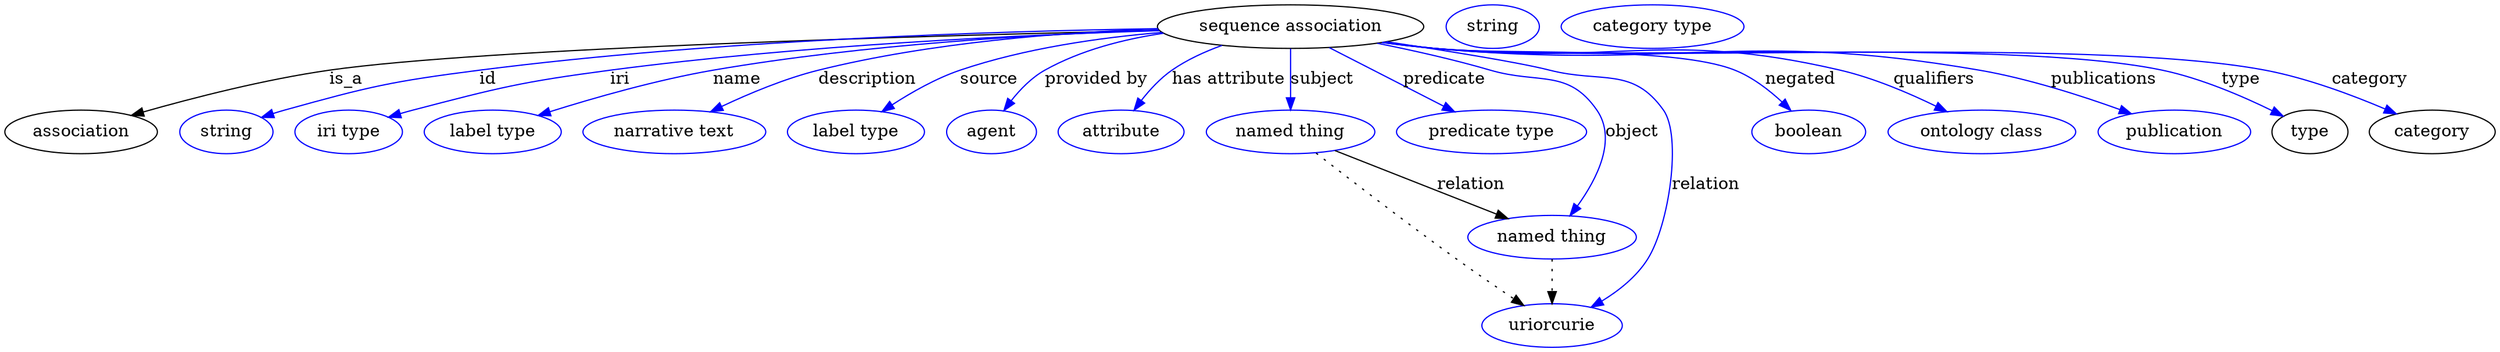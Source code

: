 digraph {
	graph [bb="0,0,2055,283"];
	node [label="\N"];
	"sequence association"	 [height=0.5,
		label="sequence association",
		pos="1061,265",
		width=3.0511];
	association	 [height=0.5,
		pos="63.044,178",
		width=1.7512];
	"sequence association" -> association	 [label=is_a,
		lp="281.04,221.5",
		pos="e,105.92,191.38 951.76,262.74 765.89,258.45 395.82,247.82 267.04,229 214.82,221.37 156.52,206.09 115.66,194.24"];
	id	 [color=blue,
		height=0.5,
		label=string,
		pos="182.04,178",
		width=1.0652];
	"sequence association" -> id	 [color=blue,
		label=id,
		lp="397.04,221.5",
		pos="e,211.25,189.77 953.64,261.2 792.49,255.16 495.76,242.66 390.04,229 318.04,219.7 299.8,216.14 230.04,196 227.06,195.14 224,194.18 \
220.94,193.16",
		style=solid];
	iri	 [color=blue,
		height=0.5,
		label="iri type",
		pos="283.04,178",
		width=1.2277];
	"sequence association" -> iri	 [color=blue,
		label=iri,
		lp="505.04,221.5",
		pos="e,316.21,189.97 952.22,262.52 838.31,258.88 654.47,250.05 497.04,229 424.65,219.32 406.54,215.12 336.04,196 332.71,195.1 329.27,\
194.09 325.84,193.04",
		style=solid];
	name	 [color=blue,
		height=0.5,
		label="label type",
		pos="402.04,178",
		width=1.5707];
	"sequence association" -> name	 [color=blue,
		label=name,
		lp="602.04,221.5",
		pos="e,440.49,191.33 956.19,259.59 837.4,253.02 651.33,241.29 582.04,229 536.59,220.94 486.12,206.11 450.22,194.51",
		style=solid];
	description	 [color=blue,
		height=0.5,
		label="narrative text",
		pos="552.04,178",
		width=2.0943];
	"sequence association" -> description	 [color=blue,
		label=description,
		lp="710.04,221.5",
		pos="e,582.85,194.68 956.6,259.17 859.27,253.06 721.5,242.47 669.04,229 642.38,222.15 614.04,209.94 591.93,199.18",
		style=solid];
	source	 [color=blue,
		height=0.5,
		label="label type",
		pos="702.04,178",
		width=1.5707];
	"sequence association" -> source	 [color=blue,
		label=source,
		lp="811.54,221.5",
		pos="e,724.22,194.79 964.18,256.48 898.86,249.93 818.98,240.14 787.04,229 767.89,222.32 748.36,210.98 732.85,200.69",
		style=solid];
	"provided by"	 [color=blue,
		height=0.5,
		label=agent,
		pos="814.04,178",
		width=1.0291];
	"sequence association" -> "provided by"	 [color=blue,
		label="provided by",
		lp="900.54,221.5",
		pos="e,824.53,195.43 969.9,254.87 925.37,248.73 877.29,239.95 858.04,229 847.31,222.89 837.94,213.14 830.63,203.79",
		style=solid];
	"has attribute"	 [color=blue,
		height=0.5,
		label=attribute,
		pos="921.04,178",
		width=1.4443];
	"sequence association" -> "has attribute"	 [color=blue,
		label="has attribute",
		lp="1010,221.5",
		pos="e,932.03,195.65 1003.6,249.63 989.58,244.38 975.17,237.6 963.04,229 953.54,222.26 944.97,212.84 938.09,203.93",
		style=solid];
	subject	 [color=blue,
		height=0.5,
		label="named thing",
		pos="1061,178",
		width=1.9318];
	"sequence association" -> subject	 [color=blue,
		label=subject,
		lp="1087.5,221.5",
		pos="e,1061,196 1061,246.97 1061,235.19 1061,219.56 1061,206.16",
		style=solid];
	predicate	 [color=blue,
		height=0.5,
		label="predicate type",
		pos="1227,178",
		width=2.1845];
	"sequence association" -> predicate	 [color=blue,
		label=predicate,
		lp="1188.5,221.5",
		pos="e,1195.4,194.56 1093.8,247.81 1120.4,233.87 1158.1,214.15 1186.5,199.23",
		style=solid];
	object	 [color=blue,
		height=0.5,
		label="named thing",
		pos="1278,91",
		width=1.9318];
	"sequence association" -> object	 [color=blue,
		label=object,
		lp="1345.5,178",
		pos="e,1293.5,108.67 1134.3,251.49 1163.4,245.51 1197.1,237.82 1227,229 1267.1,217.21 1291.3,230.33 1315,196 1331.8,171.77 1315.5,139.14 \
1299.5,116.72",
		style=solid];
	relation	 [color=blue,
		height=0.5,
		label=uriorcurie,
		pos="1278,18",
		width=1.6068];
	"sequence association" -> relation	 [color=blue,
		label=relation,
		lp="1406,134.5",
		pos="e,1310.9,33.068 1142.3,252.81 1192.2,245.06 1251.1,235.32 1276,229 1319.8,217.9 1345.8,232.72 1372,196 1388.2,173.35 1374,99.61 \
1357,73 1347.9,58.638 1333.5,46.998 1319.5,38.187",
		style=solid];
	negated	 [color=blue,
		height=0.5,
		label=boolean,
		pos="1490,178",
		width=1.2999];
	"sequence association" -> negated	 [color=blue,
		label=negated,
		lp="1483,221.5",
		pos="e,1475.1,195.21 1139,252.32 1152.7,250.35 1166.8,248.48 1180,247 1235.2,240.85 1377.6,249.8 1429,229 1443.6,223.13 1457.2,212.44 \
1467.9,202.37",
		style=solid];
	qualifiers	 [color=blue,
		height=0.5,
		label="ontology class",
		pos="1632,178",
		width=2.1484];
	"sequence association" -> qualifiers	 [color=blue,
		label=qualifiers,
		lp="1593,221.5",
		pos="e,1602.1,194.78 1138.4,252.2 1152.2,250.22 1166.5,248.38 1180,247 1328.8,231.8 1370.6,263.66 1516,229 1542.8,222.62 1571.1,210.29 \
1593.1,199.36",
		style=solid];
	publications	 [color=blue,
		height=0.5,
		label=publication,
		pos="1790,178",
		width=1.7512];
	"sequence association" -> publications	 [color=blue,
		label=publications,
		lp="1733,221.5",
		pos="e,1753.8,192.73 1138,252.09 1152,250.11 1166.4,248.3 1180,247 1379.7,227.97 1433.5,263.95 1631,229 1670.1,222.09 1712.8,208.02 1744.1,\
196.4",
		style=solid];
	type	 [height=0.5,
		pos="1902,178",
		width=0.86659];
	"sequence association" -> type	 [color=blue,
		label=type,
		lp="1842,221.5",
		pos="e,1879.3,190.72 1137.7,252.02 1151.7,250.04 1166.3,248.24 1180,247 1313.1,234.99 1650.3,256.65 1781,229 1812.7,222.3 1846.5,207.32 \
1870.3,195.31",
		style=solid];
	category	 [height=0.5,
		pos="2003,178",
		width=1.4443];
	"sequence association" -> category	 [color=blue,
		label=category,
		lp="1946,221.5",
		pos="e,1971.9,192.53 1137.4,252.03 1151.5,250.03 1166.2,248.22 1180,247 1331.1,233.64 1713.1,257.14 1862,229 1897.1,222.39 1934.9,208.27 \
1962.6,196.56",
		style=solid];
	subject -> object	 [label=relation,
		lp="1211,134.5",
		pos="e,1240.3,106.13 1098.8,162.85 1135.5,148.14 1191.3,125.78 1230.9,109.91"];
	subject -> relation	 [pos="e,1253.7,34.587 1083.3,160.61 1110.4,139.54 1157.7,103.12 1199,73 1214,62.085 1230.9,50.298 1245.1,40.446",
		style=dotted];
	object -> relation	 [pos="e,1278,36.09 1278,72.955 1278,64.883 1278,55.176 1278,46.182",
		style=dotted];
	association_type	 [color=blue,
		height=0.5,
		label=string,
		pos="1227,265",
		width=1.0652];
	association_category	 [color=blue,
		height=0.5,
		label="category type",
		pos="1359,265",
		width=2.0943];
}
